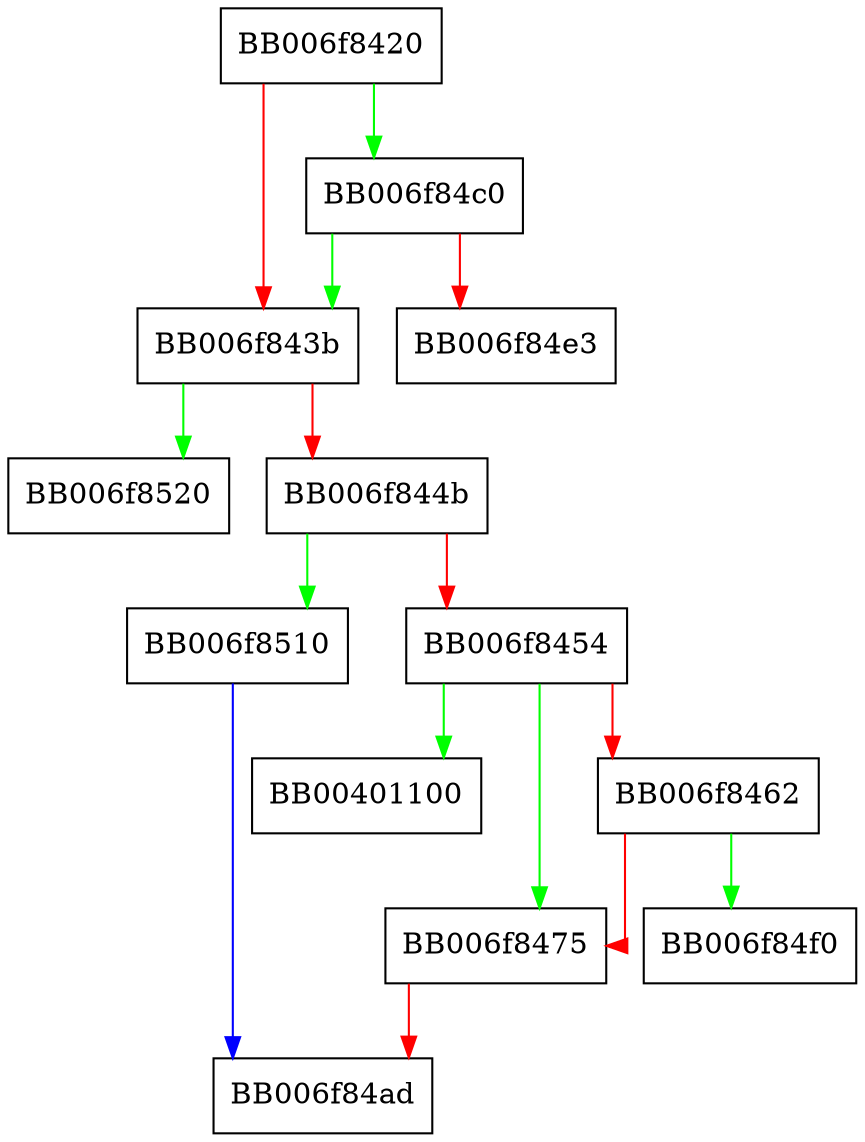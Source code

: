 digraph sm2sig_set_mdname {
  node [shape="box"];
  graph [splines=ortho];
  BB006f8420 -> BB006f84c0 [color="green"];
  BB006f8420 -> BB006f843b [color="red"];
  BB006f843b -> BB006f8520 [color="green"];
  BB006f843b -> BB006f844b [color="red"];
  BB006f844b -> BB006f8510 [color="green"];
  BB006f844b -> BB006f8454 [color="red"];
  BB006f8454 -> BB00401100 [color="green"];
  BB006f8454 -> BB006f8475 [color="green"];
  BB006f8454 -> BB006f8462 [color="red"];
  BB006f8462 -> BB006f84f0 [color="green"];
  BB006f8462 -> BB006f8475 [color="red"];
  BB006f8475 -> BB006f84ad [color="red"];
  BB006f84c0 -> BB006f843b [color="green"];
  BB006f84c0 -> BB006f84e3 [color="red"];
  BB006f8510 -> BB006f84ad [color="blue"];
}